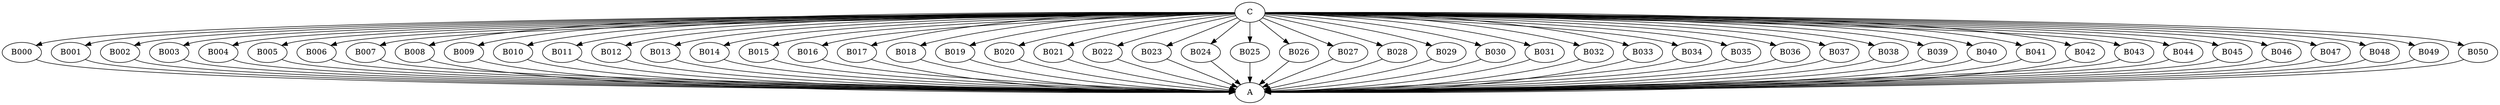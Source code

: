 digraph G {
    C -> B000;
    C -> B001;
    C -> B002;
    C -> B003;
    C -> B004;
    C -> B005;
    C -> B006;
    C -> B007;
    C -> B008;
    C -> B009;
    C -> B010;
    C -> B011;
    C -> B012;
    C -> B013;
    C -> B014;
    C -> B015;
    C -> B016;
    C -> B017;
    C -> B018;
    C -> B019;
    C -> B020;
    C -> B021;
    C -> B022;
    C -> B023;
    C -> B024;
    C -> B025;
    C -> B026;
    C -> B027;
    C -> B028;
    C -> B029;
    C -> B030;
    C -> B031;
    C -> B032;
    C -> B033;
    C -> B034;
    C -> B035;
    C -> B036;
    C -> B037;
    C -> B038;
    C -> B039;
    C -> B040;
    C -> B041;
    C -> B042;
    C -> B043;
    C -> B044;
    C -> B045;
    C -> B046;
    C -> B047;
    C -> B048;
    C -> B049;
    C -> B050;

    B000 -> A;
    B001 -> A;
    B002 -> A;
    B003 -> A;
    B004 -> A;
    B005 -> A;
    B006 -> A;
    B007 -> A;
    B008 -> A;
    B009 -> A;
    B010 -> A;
    B011 -> A;
    B012 -> A;
    B013 -> A;
    B014 -> A;
    B015 -> A;
    B016 -> A;
    B017 -> A;
    B018 -> A;
    B019 -> A;
    B020 -> A;
    B021 -> A;
    B022 -> A;
    B023 -> A;
    B024 -> A;
    B025 -> A;
    B026 -> A;
    B027 -> A;
    B028 -> A;
    B029 -> A;
    B030 -> A;
    B031 -> A;
    B032 -> A;
    B033 -> A;
    B034 -> A;
    B035 -> A;
    B036 -> A;
    B037 -> A;
    B038 -> A;
    B039 -> A;
    B040 -> A;
    B041 -> A;
    B042 -> A;
    B043 -> A;
    B044 -> A;
    B045 -> A;
    B046 -> A;
    B047 -> A;
    B048 -> A;
    B049 -> A;
    B050 -> A;
}
